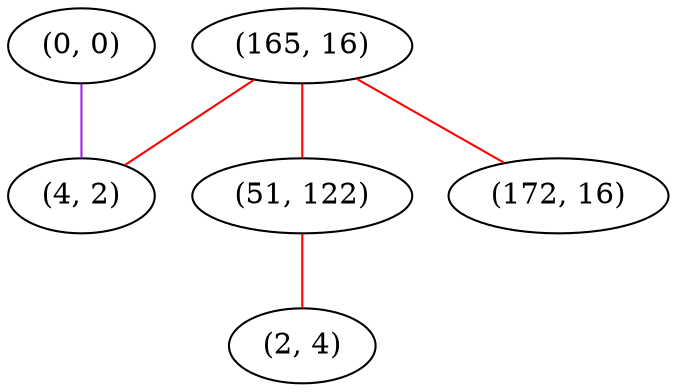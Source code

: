 graph "" {
"(0, 0)";
"(165, 16)";
"(51, 122)";
"(172, 16)";
"(4, 2)";
"(2, 4)";
"(0, 0)" -- "(4, 2)"  [color=purple, key=0, weight=4];
"(165, 16)" -- "(4, 2)"  [color=red, key=0, weight=1];
"(165, 16)" -- "(51, 122)"  [color=red, key=0, weight=1];
"(165, 16)" -- "(172, 16)"  [color=red, key=0, weight=1];
"(51, 122)" -- "(2, 4)"  [color=red, key=0, weight=1];
}

